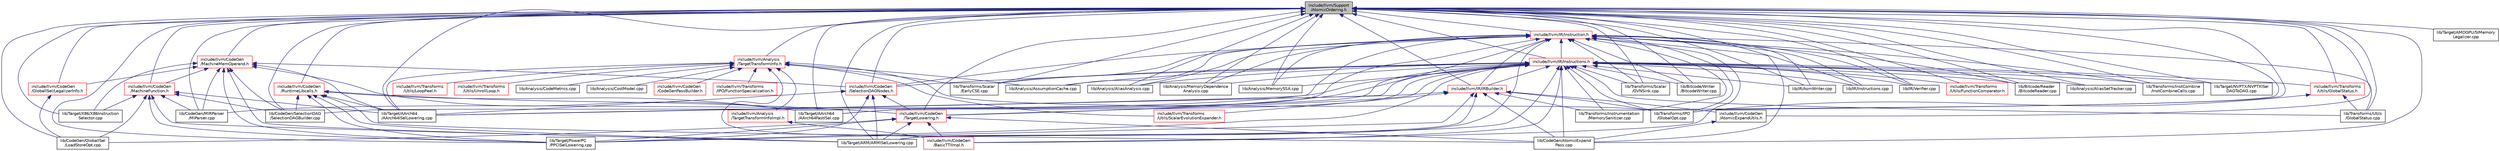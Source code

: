 digraph "include/llvm/Support/AtomicOrdering.h"
{
 // LATEX_PDF_SIZE
  bgcolor="transparent";
  edge [fontname="Helvetica",fontsize="10",labelfontname="Helvetica",labelfontsize="10"];
  node [fontname="Helvetica",fontsize="10",shape=record];
  Node1 [label="include/llvm/Support\l/AtomicOrdering.h",height=0.2,width=0.4,color="black", fillcolor="grey75", style="filled", fontcolor="black",tooltip=" "];
  Node1 -> Node2 [dir="back",color="midnightblue",fontsize="10",style="solid",fontname="Helvetica"];
  Node2 [label="include/llvm/Analysis\l/TargetTransformInfo.h",height=0.2,width=0.4,color="red",URL="$TargetTransformInfo_8h.html",tooltip=" "];
  Node2 -> Node3 [dir="back",color="midnightblue",fontsize="10",style="solid",fontname="Helvetica"];
  Node3 [label="include/llvm/Analysis\l/TargetTransformInfoImpl.h",height=0.2,width=0.4,color="red",URL="$TargetTransformInfoImpl_8h.html",tooltip=" "];
  Node3 -> Node4 [dir="back",color="midnightblue",fontsize="10",style="solid",fontname="Helvetica"];
  Node4 [label="include/llvm/CodeGen\l/BasicTTIImpl.h",height=0.2,width=0.4,color="red",URL="$BasicTTIImpl_8h.html",tooltip=" "];
  Node2 -> Node4 [dir="back",color="midnightblue",fontsize="10",style="solid",fontname="Helvetica"];
  Node2 -> Node63 [dir="back",color="midnightblue",fontsize="10",style="solid",fontname="Helvetica"];
  Node63 [label="include/llvm/CodeGen\l/CodeGenPassBuilder.h",height=0.2,width=0.4,color="red",URL="$CodeGenPassBuilder_8h.html",tooltip=" "];
  Node2 -> Node65 [dir="back",color="midnightblue",fontsize="10",style="solid",fontname="Helvetica"];
  Node65 [label="include/llvm/Transforms\l/IPO/FunctionSpecialization.h",height=0.2,width=0.4,color="red",URL="$FunctionSpecialization_8h.html",tooltip=" "];
  Node2 -> Node68 [dir="back",color="midnightblue",fontsize="10",style="solid",fontname="Helvetica"];
  Node68 [label="include/llvm/Transforms\l/Utils/LoopPeel.h",height=0.2,width=0.4,color="red",URL="$LoopPeel_8h.html",tooltip=" "];
  Node2 -> Node74 [dir="back",color="midnightblue",fontsize="10",style="solid",fontname="Helvetica"];
  Node74 [label="include/llvm/Transforms\l/Utils/ScalarEvolutionExpander.h",height=0.2,width=0.4,color="red",URL="$ScalarEvolutionExpander_8h.html",tooltip=" "];
  Node2 -> Node97 [dir="back",color="midnightblue",fontsize="10",style="solid",fontname="Helvetica"];
  Node97 [label="include/llvm/Transforms\l/Utils/UnrollLoop.h",height=0.2,width=0.4,color="red",URL="$UnrollLoop_8h.html",tooltip=" "];
  Node2 -> Node101 [dir="back",color="midnightblue",fontsize="10",style="solid",fontname="Helvetica"];
  Node101 [label="lib/Analysis/AssumptionCache.cpp",height=0.2,width=0.4,color="black",URL="$AssumptionCache_8cpp.html",tooltip=" "];
  Node2 -> Node102 [dir="back",color="midnightblue",fontsize="10",style="solid",fontname="Helvetica"];
  Node102 [label="lib/Analysis/CodeMetrics.cpp",height=0.2,width=0.4,color="black",URL="$CodeMetrics_8cpp.html",tooltip=" "];
  Node2 -> Node103 [dir="back",color="midnightblue",fontsize="10",style="solid",fontname="Helvetica"];
  Node103 [label="lib/Analysis/CostModel.cpp",height=0.2,width=0.4,color="black",URL="$CostModel_8cpp.html",tooltip=" "];
  Node2 -> Node129 [dir="back",color="midnightblue",fontsize="10",style="solid",fontname="Helvetica"];
  Node129 [label="lib/Target/AArch64\l/AArch64ISelLowering.cpp",height=0.2,width=0.4,color="black",URL="$AArch64ISelLowering_8cpp.html",tooltip=" "];
  Node2 -> Node204 [dir="back",color="midnightblue",fontsize="10",style="solid",fontname="Helvetica"];
  Node204 [label="lib/Transforms/IPO\l/GlobalOpt.cpp",height=0.2,width=0.4,color="black",URL="$GlobalOpt_8cpp.html",tooltip=" "];
  Node2 -> Node213 [dir="back",color="midnightblue",fontsize="10",style="solid",fontname="Helvetica"];
  Node213 [label="lib/Transforms/Scalar\l/EarlyCSE.cpp",height=0.2,width=0.4,color="black",URL="$EarlyCSE_8cpp.html",tooltip=" "];
  Node1 -> Node238 [dir="back",color="midnightblue",fontsize="10",style="solid",fontname="Helvetica"];
  Node238 [label="include/llvm/CodeGen\l/AtomicExpandUtils.h",height=0.2,width=0.4,color="black",URL="$AtomicExpandUtils_8h.html",tooltip=" "];
  Node238 -> Node239 [dir="back",color="midnightblue",fontsize="10",style="solid",fontname="Helvetica"];
  Node239 [label="lib/CodeGen/AtomicExpand\lPass.cpp",height=0.2,width=0.4,color="black",URL="$AtomicExpandPass_8cpp.html",tooltip=" "];
  Node1 -> Node240 [dir="back",color="midnightblue",fontsize="10",style="solid",fontname="Helvetica"];
  Node240 [label="include/llvm/CodeGen\l/GlobalISel/LegalizerInfo.h",height=0.2,width=0.4,color="red",URL="$LegalizerInfo_8h.html",tooltip=" "];
  Node240 -> Node251 [dir="back",color="midnightblue",fontsize="10",style="solid",fontname="Helvetica"];
  Node251 [label="lib/CodeGen/GlobalISel\l/LoadStoreOpt.cpp",height=0.2,width=0.4,color="black",URL="$LoadStoreOpt_8cpp.html",tooltip=" "];
  Node1 -> Node442 [dir="back",color="midnightblue",fontsize="10",style="solid",fontname="Helvetica"];
  Node442 [label="include/llvm/CodeGen\l/MachineFunction.h",height=0.2,width=0.4,color="red",URL="$MachineFunction_8h.html",tooltip=" "];
  Node442 -> Node251 [dir="back",color="midnightblue",fontsize="10",style="solid",fontname="Helvetica"];
  Node442 -> Node863 [dir="back",color="midnightblue",fontsize="10",style="solid",fontname="Helvetica"];
  Node863 [label="lib/CodeGen/MIRParser\l/MIParser.cpp",height=0.2,width=0.4,color="black",URL="$MIParser_8cpp.html",tooltip=" "];
  Node442 -> Node771 [dir="back",color="midnightblue",fontsize="10",style="solid",fontname="Helvetica"];
  Node771 [label="lib/CodeGen/SelectionDAG\l/SelectionDAGBuilder.cpp",height=0.2,width=0.4,color="black",URL="$SelectionDAGBuilder_8cpp.html",tooltip=" "];
  Node442 -> Node129 [dir="back",color="midnightblue",fontsize="10",style="solid",fontname="Helvetica"];
  Node442 -> Node20 [dir="back",color="midnightblue",fontsize="10",style="solid",fontname="Helvetica"];
  Node20 [label="lib/Target/ARM/ARMISelLowering.cpp",height=0.2,width=0.4,color="black",URL="$ARMISelLowering_8cpp.html",tooltip=" "];
  Node442 -> Node379 [dir="back",color="midnightblue",fontsize="10",style="solid",fontname="Helvetica"];
  Node379 [label="lib/Target/PowerPC\l/PPCISelLowering.cpp",height=0.2,width=0.4,color="black",URL="$PPCISelLowering_8cpp.html",tooltip=" "];
  Node442 -> Node489 [dir="back",color="midnightblue",fontsize="10",style="solid",fontname="Helvetica"];
  Node489 [label="lib/Target/X86/X86Instruction\lSelector.cpp",height=0.2,width=0.4,color="black",URL="$X86InstructionSelector_8cpp.html",tooltip=" "];
  Node1 -> Node1381 [dir="back",color="midnightblue",fontsize="10",style="solid",fontname="Helvetica"];
  Node1381 [label="include/llvm/CodeGen\l/MachineMemOperand.h",height=0.2,width=0.4,color="red",URL="$MachineMemOperand_8h.html",tooltip=" "];
  Node1381 -> Node240 [dir="back",color="midnightblue",fontsize="10",style="solid",fontname="Helvetica"];
  Node1381 -> Node442 [dir="back",color="midnightblue",fontsize="10",style="solid",fontname="Helvetica"];
  Node1381 -> Node1493 [dir="back",color="midnightblue",fontsize="10",style="solid",fontname="Helvetica"];
  Node1493 [label="include/llvm/CodeGen\l/SelectionDAGNodes.h",height=0.2,width=0.4,color="red",URL="$SelectionDAGNodes_8h.html",tooltip=" "];
  Node1493 -> Node1271 [dir="back",color="midnightblue",fontsize="10",style="solid",fontname="Helvetica"];
  Node1271 [label="include/llvm/CodeGen\l/TargetLowering.h",height=0.2,width=0.4,color="red",URL="$TargetLowering_8h.html",tooltip=" "];
  Node1271 -> Node4 [dir="back",color="midnightblue",fontsize="10",style="solid",fontname="Helvetica"];
  Node1271 -> Node239 [dir="back",color="midnightblue",fontsize="10",style="solid",fontname="Helvetica"];
  Node1271 -> Node251 [dir="back",color="midnightblue",fontsize="10",style="solid",fontname="Helvetica"];
  Node1271 -> Node20 [dir="back",color="midnightblue",fontsize="10",style="solid",fontname="Helvetica"];
  Node1271 -> Node379 [dir="back",color="midnightblue",fontsize="10",style="solid",fontname="Helvetica"];
  Node1493 -> Node129 [dir="back",color="midnightblue",fontsize="10",style="solid",fontname="Helvetica"];
  Node1493 -> Node20 [dir="back",color="midnightblue",fontsize="10",style="solid",fontname="Helvetica"];
  Node1493 -> Node379 [dir="back",color="midnightblue",fontsize="10",style="solid",fontname="Helvetica"];
  Node1381 -> Node863 [dir="back",color="midnightblue",fontsize="10",style="solid",fontname="Helvetica"];
  Node1381 -> Node771 [dir="back",color="midnightblue",fontsize="10",style="solid",fontname="Helvetica"];
  Node1381 -> Node278 [dir="back",color="midnightblue",fontsize="10",style="solid",fontname="Helvetica"];
  Node278 [label="lib/Target/AArch64\l/AArch64FastISel.cpp",height=0.2,width=0.4,color="black",URL="$AArch64FastISel_8cpp.html",tooltip=" "];
  Node1381 -> Node129 [dir="back",color="midnightblue",fontsize="10",style="solid",fontname="Helvetica"];
  Node1381 -> Node20 [dir="back",color="midnightblue",fontsize="10",style="solid",fontname="Helvetica"];
  Node1381 -> Node379 [dir="back",color="midnightblue",fontsize="10",style="solid",fontname="Helvetica"];
  Node1381 -> Node489 [dir="back",color="midnightblue",fontsize="10",style="solid",fontname="Helvetica"];
  Node1 -> Node1517 [dir="back",color="midnightblue",fontsize="10",style="solid",fontname="Helvetica"];
  Node1517 [label="include/llvm/CodeGen\l/RuntimeLibcalls.h",height=0.2,width=0.4,color="red",URL="$RuntimeLibcalls_8h.html",tooltip=" "];
  Node1517 -> Node1271 [dir="back",color="midnightblue",fontsize="10",style="solid",fontname="Helvetica"];
  Node1517 -> Node239 [dir="back",color="midnightblue",fontsize="10",style="solid",fontname="Helvetica"];
  Node1517 -> Node771 [dir="back",color="midnightblue",fontsize="10",style="solid",fontname="Helvetica"];
  Node1517 -> Node278 [dir="back",color="midnightblue",fontsize="10",style="solid",fontname="Helvetica"];
  Node1517 -> Node129 [dir="back",color="midnightblue",fontsize="10",style="solid",fontname="Helvetica"];
  Node1517 -> Node20 [dir="back",color="midnightblue",fontsize="10",style="solid",fontname="Helvetica"];
  Node1517 -> Node379 [dir="back",color="midnightblue",fontsize="10",style="solid",fontname="Helvetica"];
  Node1 -> Node1493 [dir="back",color="midnightblue",fontsize="10",style="solid",fontname="Helvetica"];
  Node1 -> Node1271 [dir="back",color="midnightblue",fontsize="10",style="solid",fontname="Helvetica"];
  Node1 -> Node1519 [dir="back",color="midnightblue",fontsize="10",style="solid",fontname="Helvetica"];
  Node1519 [label="include/llvm/IR/Instruction.h",height=0.2,width=0.4,color="red",URL="$IR_2Instruction_8h.html",tooltip=" "];
  Node1519 -> Node4 [dir="back",color="midnightblue",fontsize="10",style="solid",fontname="Helvetica"];
  Node1519 -> Node1493 [dir="back",color="midnightblue",fontsize="10",style="solid",fontname="Helvetica"];
  Node1519 -> Node1271 [dir="back",color="midnightblue",fontsize="10",style="solid",fontname="Helvetica"];
  Node1519 -> Node1790 [dir="back",color="midnightblue",fontsize="10",style="solid",fontname="Helvetica"];
  Node1790 [label="include/llvm/IR/Instructions.h",height=0.2,width=0.4,color="red",URL="$Instructions_8h.html",tooltip=" "];
  Node1790 -> Node4 [dir="back",color="midnightblue",fontsize="10",style="solid",fontname="Helvetica"];
  Node1790 -> Node1493 [dir="back",color="midnightblue",fontsize="10",style="solid",fontname="Helvetica"];
  Node1790 -> Node1271 [dir="back",color="midnightblue",fontsize="10",style="solid",fontname="Helvetica"];
  Node1790 -> Node1926 [dir="back",color="midnightblue",fontsize="10",style="solid",fontname="Helvetica"];
  Node1926 [label="include/llvm/IR/IRBuilder.h",height=0.2,width=0.4,color="red",URL="$IRBuilder_8h.html",tooltip=" "];
  Node1926 -> Node238 [dir="back",color="midnightblue",fontsize="10",style="solid",fontname="Helvetica"];
  Node1926 -> Node74 [dir="back",color="midnightblue",fontsize="10",style="solid",fontname="Helvetica"];
  Node1926 -> Node239 [dir="back",color="midnightblue",fontsize="10",style="solid",fontname="Helvetica"];
  Node1926 -> Node129 [dir="back",color="midnightblue",fontsize="10",style="solid",fontname="Helvetica"];
  Node1926 -> Node20 [dir="back",color="midnightblue",fontsize="10",style="solid",fontname="Helvetica"];
  Node1926 -> Node379 [dir="back",color="midnightblue",fontsize="10",style="solid",fontname="Helvetica"];
  Node1926 -> Node1718 [dir="back",color="midnightblue",fontsize="10",style="solid",fontname="Helvetica"];
  Node1718 [label="lib/Transforms/Instrumentation\l/MemorySanitizer.cpp",height=0.2,width=0.4,color="black",URL="$MemorySanitizer_8cpp.html",tooltip=" "];
  Node1926 -> Node204 [dir="back",color="midnightblue",fontsize="10",style="solid",fontname="Helvetica"];
  Node1790 -> Node1963 [dir="back",color="midnightblue",fontsize="10",style="solid",fontname="Helvetica"];
  Node1963 [label="include/llvm/Transforms\l/Utils/FunctionComparator.h",height=0.2,width=0.4,color="red",URL="$FunctionComparator_8h.html",tooltip=" "];
  Node1790 -> Node1965 [dir="back",color="midnightblue",fontsize="10",style="solid",fontname="Helvetica"];
  Node1965 [label="include/llvm/Transforms\l/Utils/GlobalStatus.h",height=0.2,width=0.4,color="red",URL="$GlobalStatus_8h.html",tooltip=" "];
  Node1965 -> Node204 [dir="back",color="midnightblue",fontsize="10",style="solid",fontname="Helvetica"];
  Node1965 -> Node1924 [dir="back",color="midnightblue",fontsize="10",style="solid",fontname="Helvetica"];
  Node1924 [label="lib/Transforms/Utils\l/GlobalStatus.cpp",height=0.2,width=0.4,color="black",URL="$GlobalStatus_8cpp.html",tooltip=" "];
  Node1790 -> Node1974 [dir="back",color="midnightblue",fontsize="10",style="solid",fontname="Helvetica"];
  Node1974 [label="lib/Analysis/AliasAnalysis.cpp",height=0.2,width=0.4,color="black",URL="$AliasAnalysis_8cpp.html",tooltip=" "];
  Node1790 -> Node1522 [dir="back",color="midnightblue",fontsize="10",style="solid",fontname="Helvetica"];
  Node1522 [label="lib/Analysis/AliasSetTracker.cpp",height=0.2,width=0.4,color="black",URL="$AliasSetTracker_8cpp.html",tooltip=" "];
  Node1790 -> Node101 [dir="back",color="midnightblue",fontsize="10",style="solid",fontname="Helvetica"];
  Node1790 -> Node1557 [dir="back",color="midnightblue",fontsize="10",style="solid",fontname="Helvetica"];
  Node1557 [label="lib/Analysis/MemoryDependence\lAnalysis.cpp",height=0.2,width=0.4,color="black",URL="$MemoryDependenceAnalysis_8cpp.html",tooltip=" "];
  Node1790 -> Node1551 [dir="back",color="midnightblue",fontsize="10",style="solid",fontname="Helvetica"];
  Node1551 [label="lib/Analysis/MemorySSA.cpp",height=0.2,width=0.4,color="black",URL="$MemorySSA_8cpp.html",tooltip=" "];
  Node1790 -> Node1862 [dir="back",color="midnightblue",fontsize="10",style="solid",fontname="Helvetica"];
  Node1862 [label="lib/Bitcode/Reader\l/BitcodeReader.cpp",height=0.2,width=0.4,color="black",URL="$BitcodeReader_8cpp.html",tooltip=" "];
  Node1790 -> Node1982 [dir="back",color="midnightblue",fontsize="10",style="solid",fontname="Helvetica"];
  Node1982 [label="lib/Bitcode/Writer\l/BitcodeWriter.cpp",height=0.2,width=0.4,color="black",URL="$BitcodeWriter_8cpp.html",tooltip=" "];
  Node1790 -> Node239 [dir="back",color="midnightblue",fontsize="10",style="solid",fontname="Helvetica"];
  Node1790 -> Node863 [dir="back",color="midnightblue",fontsize="10",style="solid",fontname="Helvetica"];
  Node1790 -> Node771 [dir="back",color="midnightblue",fontsize="10",style="solid",fontname="Helvetica"];
  Node1790 -> Node1897 [dir="back",color="midnightblue",fontsize="10",style="solid",fontname="Helvetica"];
  Node1897 [label="lib/IR/AsmWriter.cpp",height=0.2,width=0.4,color="black",URL="$AsmWriter_8cpp.html",tooltip=" "];
  Node1790 -> Node1991 [dir="back",color="midnightblue",fontsize="10",style="solid",fontname="Helvetica"];
  Node1991 [label="lib/IR/Instructions.cpp",height=0.2,width=0.4,color="black",URL="$Instructions_8cpp.html",tooltip=" "];
  Node1790 -> Node1777 [dir="back",color="midnightblue",fontsize="10",style="solid",fontname="Helvetica"];
  Node1777 [label="lib/IR/Verifier.cpp",height=0.2,width=0.4,color="black",URL="$Verifier_8cpp.html",tooltip=" "];
  Node1790 -> Node278 [dir="back",color="midnightblue",fontsize="10",style="solid",fontname="Helvetica"];
  Node1790 -> Node129 [dir="back",color="midnightblue",fontsize="10",style="solid",fontname="Helvetica"];
  Node1790 -> Node20 [dir="back",color="midnightblue",fontsize="10",style="solid",fontname="Helvetica"];
  Node1790 -> Node787 [dir="back",color="midnightblue",fontsize="10",style="solid",fontname="Helvetica"];
  Node787 [label="lib/Target/NVPTX/NVPTXISel\lDAGToDAG.cpp",height=0.2,width=0.4,color="black",URL="$NVPTXISelDAGToDAG_8cpp.html",tooltip=" "];
  Node1790 -> Node379 [dir="back",color="midnightblue",fontsize="10",style="solid",fontname="Helvetica"];
  Node1790 -> Node1601 [dir="back",color="midnightblue",fontsize="10",style="solid",fontname="Helvetica"];
  Node1601 [label="lib/Transforms/InstCombine\l/InstCombineCalls.cpp",height=0.2,width=0.4,color="black",URL="$InstCombineCalls_8cpp.html",tooltip=" "];
  Node1790 -> Node1718 [dir="back",color="midnightblue",fontsize="10",style="solid",fontname="Helvetica"];
  Node1790 -> Node204 [dir="back",color="midnightblue",fontsize="10",style="solid",fontname="Helvetica"];
  Node1790 -> Node213 [dir="back",color="midnightblue",fontsize="10",style="solid",fontname="Helvetica"];
  Node1790 -> Node1548 [dir="back",color="midnightblue",fontsize="10",style="solid",fontname="Helvetica"];
  Node1548 [label="lib/Transforms/Scalar\l/GVNSink.cpp",height=0.2,width=0.4,color="black",URL="$GVNSink_8cpp.html",tooltip=" "];
  Node1790 -> Node1924 [dir="back",color="midnightblue",fontsize="10",style="solid",fontname="Helvetica"];
  Node1519 -> Node1926 [dir="back",color="midnightblue",fontsize="10",style="solid",fontname="Helvetica"];
  Node1519 -> Node1974 [dir="back",color="midnightblue",fontsize="10",style="solid",fontname="Helvetica"];
  Node1519 -> Node101 [dir="back",color="midnightblue",fontsize="10",style="solid",fontname="Helvetica"];
  Node1519 -> Node1557 [dir="back",color="midnightblue",fontsize="10",style="solid",fontname="Helvetica"];
  Node1519 -> Node1551 [dir="back",color="midnightblue",fontsize="10",style="solid",fontname="Helvetica"];
  Node1519 -> Node1862 [dir="back",color="midnightblue",fontsize="10",style="solid",fontname="Helvetica"];
  Node1519 -> Node1982 [dir="back",color="midnightblue",fontsize="10",style="solid",fontname="Helvetica"];
  Node1519 -> Node239 [dir="back",color="midnightblue",fontsize="10",style="solid",fontname="Helvetica"];
  Node1519 -> Node1897 [dir="back",color="midnightblue",fontsize="10",style="solid",fontname="Helvetica"];
  Node1519 -> Node1991 [dir="back",color="midnightblue",fontsize="10",style="solid",fontname="Helvetica"];
  Node1519 -> Node1777 [dir="back",color="midnightblue",fontsize="10",style="solid",fontname="Helvetica"];
  Node1519 -> Node278 [dir="back",color="midnightblue",fontsize="10",style="solid",fontname="Helvetica"];
  Node1519 -> Node129 [dir="back",color="midnightblue",fontsize="10",style="solid",fontname="Helvetica"];
  Node1519 -> Node20 [dir="back",color="midnightblue",fontsize="10",style="solid",fontname="Helvetica"];
  Node1519 -> Node1601 [dir="back",color="midnightblue",fontsize="10",style="solid",fontname="Helvetica"];
  Node1519 -> Node1718 [dir="back",color="midnightblue",fontsize="10",style="solid",fontname="Helvetica"];
  Node1519 -> Node204 [dir="back",color="midnightblue",fontsize="10",style="solid",fontname="Helvetica"];
  Node1519 -> Node213 [dir="back",color="midnightblue",fontsize="10",style="solid",fontname="Helvetica"];
  Node1519 -> Node1548 [dir="back",color="midnightblue",fontsize="10",style="solid",fontname="Helvetica"];
  Node1519 -> Node1924 [dir="back",color="midnightblue",fontsize="10",style="solid",fontname="Helvetica"];
  Node1 -> Node1790 [dir="back",color="midnightblue",fontsize="10",style="solid",fontname="Helvetica"];
  Node1 -> Node1926 [dir="back",color="midnightblue",fontsize="10",style="solid",fontname="Helvetica"];
  Node1 -> Node1963 [dir="back",color="midnightblue",fontsize="10",style="solid",fontname="Helvetica"];
  Node1 -> Node1965 [dir="back",color="midnightblue",fontsize="10",style="solid",fontname="Helvetica"];
  Node1 -> Node1974 [dir="back",color="midnightblue",fontsize="10",style="solid",fontname="Helvetica"];
  Node1 -> Node1522 [dir="back",color="midnightblue",fontsize="10",style="solid",fontname="Helvetica"];
  Node1 -> Node1557 [dir="back",color="midnightblue",fontsize="10",style="solid",fontname="Helvetica"];
  Node1 -> Node1551 [dir="back",color="midnightblue",fontsize="10",style="solid",fontname="Helvetica"];
  Node1 -> Node1862 [dir="back",color="midnightblue",fontsize="10",style="solid",fontname="Helvetica"];
  Node1 -> Node1982 [dir="back",color="midnightblue",fontsize="10",style="solid",fontname="Helvetica"];
  Node1 -> Node239 [dir="back",color="midnightblue",fontsize="10",style="solid",fontname="Helvetica"];
  Node1 -> Node251 [dir="back",color="midnightblue",fontsize="10",style="solid",fontname="Helvetica"];
  Node1 -> Node863 [dir="back",color="midnightblue",fontsize="10",style="solid",fontname="Helvetica"];
  Node1 -> Node771 [dir="back",color="midnightblue",fontsize="10",style="solid",fontname="Helvetica"];
  Node1 -> Node1897 [dir="back",color="midnightblue",fontsize="10",style="solid",fontname="Helvetica"];
  Node1 -> Node1991 [dir="back",color="midnightblue",fontsize="10",style="solid",fontname="Helvetica"];
  Node1 -> Node1777 [dir="back",color="midnightblue",fontsize="10",style="solid",fontname="Helvetica"];
  Node1 -> Node278 [dir="back",color="midnightblue",fontsize="10",style="solid",fontname="Helvetica"];
  Node1 -> Node129 [dir="back",color="midnightblue",fontsize="10",style="solid",fontname="Helvetica"];
  Node1 -> Node917 [dir="back",color="midnightblue",fontsize="10",style="solid",fontname="Helvetica"];
  Node917 [label="lib/Target/AMDGPU/SIMemory\lLegalizer.cpp",height=0.2,width=0.4,color="black",URL="$SIMemoryLegalizer_8cpp.html",tooltip=" "];
  Node1 -> Node20 [dir="back",color="midnightblue",fontsize="10",style="solid",fontname="Helvetica"];
  Node1 -> Node787 [dir="back",color="midnightblue",fontsize="10",style="solid",fontname="Helvetica"];
  Node1 -> Node379 [dir="back",color="midnightblue",fontsize="10",style="solid",fontname="Helvetica"];
  Node1 -> Node489 [dir="back",color="midnightblue",fontsize="10",style="solid",fontname="Helvetica"];
  Node1 -> Node1601 [dir="back",color="midnightblue",fontsize="10",style="solid",fontname="Helvetica"];
  Node1 -> Node1718 [dir="back",color="midnightblue",fontsize="10",style="solid",fontname="Helvetica"];
  Node1 -> Node204 [dir="back",color="midnightblue",fontsize="10",style="solid",fontname="Helvetica"];
  Node1 -> Node213 [dir="back",color="midnightblue",fontsize="10",style="solid",fontname="Helvetica"];
  Node1 -> Node1548 [dir="back",color="midnightblue",fontsize="10",style="solid",fontname="Helvetica"];
  Node1 -> Node1924 [dir="back",color="midnightblue",fontsize="10",style="solid",fontname="Helvetica"];
}
